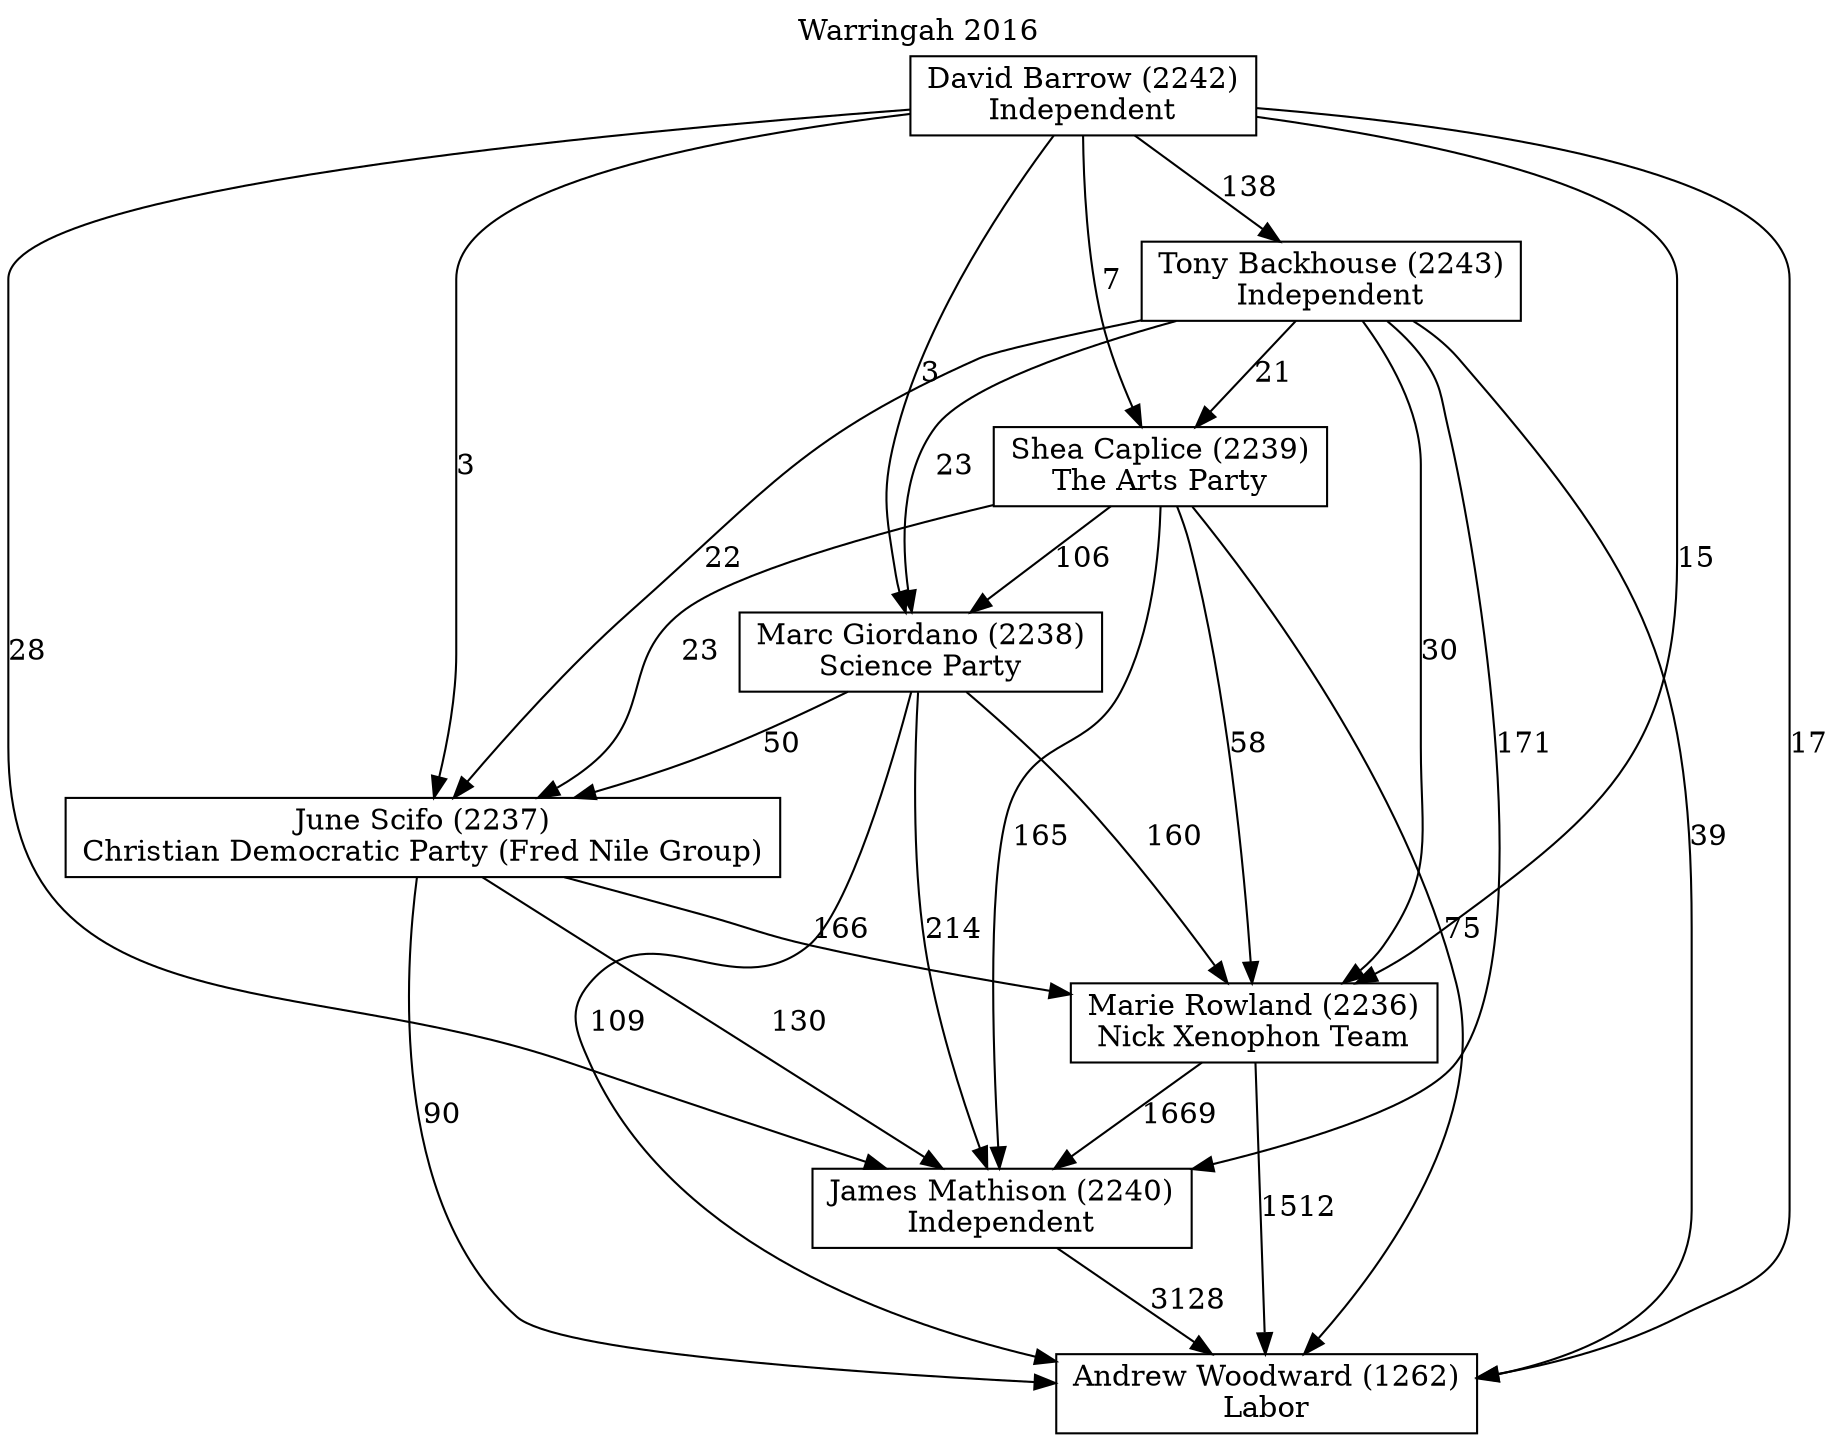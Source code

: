 // House preference flow
digraph "Andrew Woodward (1262)_Warringah_2016" {
	graph [label="Warringah 2016" labelloc=t mclimit=10]
	node [shape=box]
	"Andrew Woodward (1262)" [label="Andrew Woodward (1262)
Labor"]
	"James Mathison (2240)" [label="James Mathison (2240)
Independent"]
	"Marie Rowland (2236)" [label="Marie Rowland (2236)
Nick Xenophon Team"]
	"June Scifo (2237)" [label="June Scifo (2237)
Christian Democratic Party (Fred Nile Group)"]
	"Marc Giordano (2238)" [label="Marc Giordano (2238)
Science Party"]
	"Shea Caplice (2239)" [label="Shea Caplice (2239)
The Arts Party"]
	"Tony Backhouse (2243)" [label="Tony Backhouse (2243)
Independent"]
	"David Barrow (2242)" [label="David Barrow (2242)
Independent"]
	"James Mathison (2240)" -> "Andrew Woodward (1262)" [label=3128]
	"Marie Rowland (2236)" -> "James Mathison (2240)" [label=1669]
	"June Scifo (2237)" -> "Marie Rowland (2236)" [label=166]
	"Marc Giordano (2238)" -> "June Scifo (2237)" [label=50]
	"Shea Caplice (2239)" -> "Marc Giordano (2238)" [label=106]
	"Tony Backhouse (2243)" -> "Shea Caplice (2239)" [label=21]
	"David Barrow (2242)" -> "Tony Backhouse (2243)" [label=138]
	"Marie Rowland (2236)" -> "Andrew Woodward (1262)" [label=1512]
	"June Scifo (2237)" -> "Andrew Woodward (1262)" [label=90]
	"Marc Giordano (2238)" -> "Andrew Woodward (1262)" [label=109]
	"Shea Caplice (2239)" -> "Andrew Woodward (1262)" [label=75]
	"Tony Backhouse (2243)" -> "Andrew Woodward (1262)" [label=39]
	"David Barrow (2242)" -> "Andrew Woodward (1262)" [label=17]
	"David Barrow (2242)" -> "Shea Caplice (2239)" [label=7]
	"Tony Backhouse (2243)" -> "Marc Giordano (2238)" [label=23]
	"David Barrow (2242)" -> "Marc Giordano (2238)" [label=3]
	"Shea Caplice (2239)" -> "June Scifo (2237)" [label=23]
	"Tony Backhouse (2243)" -> "June Scifo (2237)" [label=22]
	"David Barrow (2242)" -> "June Scifo (2237)" [label=3]
	"Marc Giordano (2238)" -> "Marie Rowland (2236)" [label=160]
	"Shea Caplice (2239)" -> "Marie Rowland (2236)" [label=58]
	"Tony Backhouse (2243)" -> "Marie Rowland (2236)" [label=30]
	"David Barrow (2242)" -> "Marie Rowland (2236)" [label=15]
	"June Scifo (2237)" -> "James Mathison (2240)" [label=130]
	"Marc Giordano (2238)" -> "James Mathison (2240)" [label=214]
	"Shea Caplice (2239)" -> "James Mathison (2240)" [label=165]
	"Tony Backhouse (2243)" -> "James Mathison (2240)" [label=171]
	"David Barrow (2242)" -> "James Mathison (2240)" [label=28]
}
